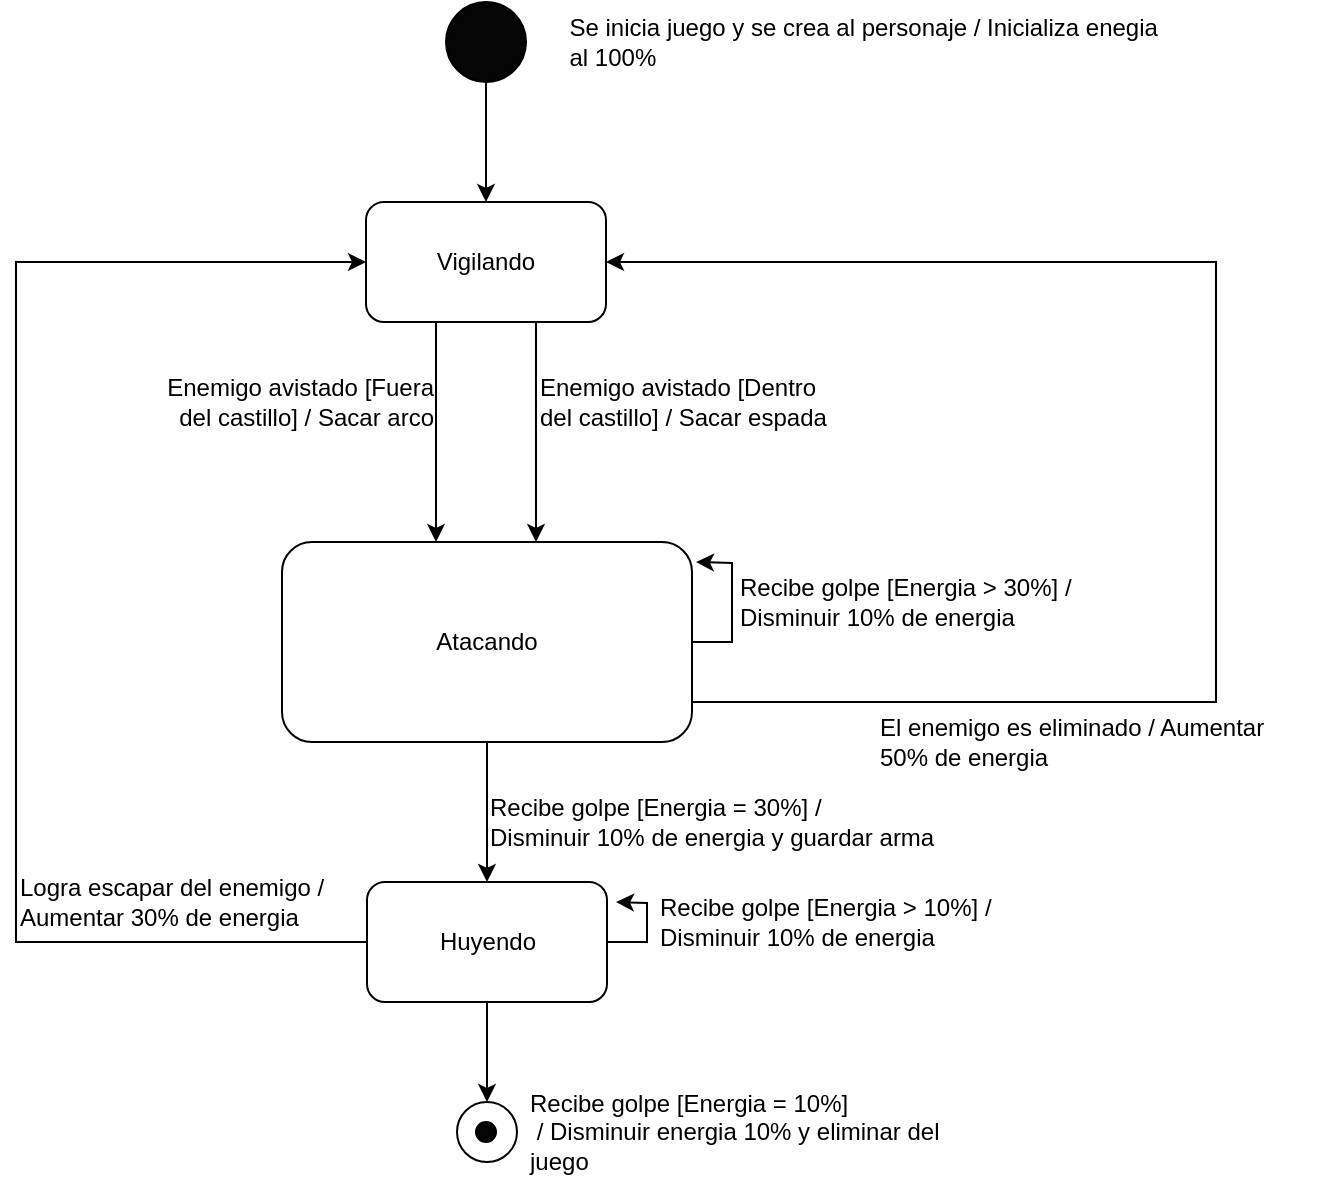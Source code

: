 <mxfile version="24.8.4">
  <diagram name="Page-1" id="xMAfVtjmGuN8jAFTpXv1">
    <mxGraphModel dx="2206" dy="1189" grid="1" gridSize="10" guides="1" tooltips="1" connect="1" arrows="1" fold="1" page="1" pageScale="1" pageWidth="850" pageHeight="1400" math="0" shadow="0">
      <root>
        <mxCell id="0" />
        <mxCell id="1" parent="0" />
        <mxCell id="C3oabb36LTWXgSbHVmGb-19" value="" style="edgeStyle=orthogonalEdgeStyle;rounded=0;orthogonalLoop=1;jettySize=auto;html=1;" edge="1" parent="1" source="C3oabb36LTWXgSbHVmGb-17" target="C3oabb36LTWXgSbHVmGb-18">
          <mxGeometry relative="1" as="geometry" />
        </mxCell>
        <mxCell id="C3oabb36LTWXgSbHVmGb-17" value="" style="ellipse;whiteSpace=wrap;html=1;aspect=fixed;fillColor=#050505;" vertex="1" parent="1">
          <mxGeometry x="325" y="160" width="40" height="40" as="geometry" />
        </mxCell>
        <mxCell id="C3oabb36LTWXgSbHVmGb-18" value="Vigilando" style="rounded=1;whiteSpace=wrap;html=1;" vertex="1" parent="1">
          <mxGeometry x="285" y="260" width="120" height="60" as="geometry" />
        </mxCell>
        <mxCell id="C3oabb36LTWXgSbHVmGb-20" value="&lt;div&gt;Se inicia juego y se crea al personaje / Inicializa enegia&amp;nbsp;&lt;/div&gt;&lt;div align=&quot;left&quot;&gt;al 100%&lt;/div&gt;" style="text;html=1;align=center;verticalAlign=middle;resizable=0;points=[];autosize=1;strokeColor=none;fillColor=none;" vertex="1" parent="1">
          <mxGeometry x="370" y="160" width="330" height="40" as="geometry" />
        </mxCell>
        <mxCell id="C3oabb36LTWXgSbHVmGb-28" style="edgeStyle=orthogonalEdgeStyle;rounded=0;orthogonalLoop=1;jettySize=auto;html=1;" edge="1" parent="1" source="C3oabb36LTWXgSbHVmGb-21">
          <mxGeometry relative="1" as="geometry">
            <mxPoint x="450" y="440" as="targetPoint" />
          </mxGeometry>
        </mxCell>
        <mxCell id="C3oabb36LTWXgSbHVmGb-29" style="edgeStyle=orthogonalEdgeStyle;rounded=0;orthogonalLoop=1;jettySize=auto;html=1;entryX=1;entryY=0.5;entryDx=0;entryDy=0;" edge="1" parent="1" source="C3oabb36LTWXgSbHVmGb-21" target="C3oabb36LTWXgSbHVmGb-18">
          <mxGeometry relative="1" as="geometry">
            <Array as="points">
              <mxPoint x="710" y="510" />
              <mxPoint x="710" y="290" />
            </Array>
          </mxGeometry>
        </mxCell>
        <mxCell id="C3oabb36LTWXgSbHVmGb-33" value="" style="edgeStyle=orthogonalEdgeStyle;rounded=0;orthogonalLoop=1;jettySize=auto;html=1;" edge="1" parent="1" source="C3oabb36LTWXgSbHVmGb-21" target="C3oabb36LTWXgSbHVmGb-32">
          <mxGeometry relative="1" as="geometry" />
        </mxCell>
        <mxCell id="C3oabb36LTWXgSbHVmGb-21" value="Atacando" style="rounded=1;whiteSpace=wrap;html=1;" vertex="1" parent="1">
          <mxGeometry x="243" y="430" width="205" height="100" as="geometry" />
        </mxCell>
        <mxCell id="C3oabb36LTWXgSbHVmGb-23" value="" style="edgeStyle=orthogonalEdgeStyle;rounded=0;orthogonalLoop=1;jettySize=auto;html=1;" edge="1" parent="1">
          <mxGeometry relative="1" as="geometry">
            <mxPoint x="370" y="320" as="sourcePoint" />
            <mxPoint x="370" y="430" as="targetPoint" />
          </mxGeometry>
        </mxCell>
        <mxCell id="C3oabb36LTWXgSbHVmGb-24" value="" style="edgeStyle=orthogonalEdgeStyle;rounded=0;orthogonalLoop=1;jettySize=auto;html=1;" edge="1" parent="1">
          <mxGeometry relative="1" as="geometry">
            <mxPoint x="320" y="320" as="sourcePoint" />
            <mxPoint x="320" y="430" as="targetPoint" />
          </mxGeometry>
        </mxCell>
        <mxCell id="C3oabb36LTWXgSbHVmGb-25" value="&lt;div&gt;Enemigo avistado [Dentro&amp;nbsp;&lt;/div&gt;&lt;div&gt;del castillo] / Sacar espada&lt;br&gt;&lt;/div&gt;" style="text;html=1;align=left;verticalAlign=middle;resizable=0;points=[];autosize=1;strokeColor=none;fillColor=none;" vertex="1" parent="1">
          <mxGeometry x="370" y="340" width="170" height="40" as="geometry" />
        </mxCell>
        <mxCell id="C3oabb36LTWXgSbHVmGb-26" value="&lt;div&gt;Enemigo avistado [Fuera&lt;/div&gt;&lt;div&gt;del castillo] / Sacar arco&lt;br&gt;&lt;/div&gt;" style="text;html=1;align=right;verticalAlign=middle;resizable=0;points=[];autosize=1;strokeColor=none;fillColor=none;" vertex="1" parent="1">
          <mxGeometry x="160" y="340" width="160" height="40" as="geometry" />
        </mxCell>
        <mxCell id="C3oabb36LTWXgSbHVmGb-27" value="&lt;div&gt;Recibe golpe [Energia &amp;gt; 30%] /&lt;/div&gt;&lt;div&gt;Disminuir 10% de energia&lt;br&gt;&lt;/div&gt;" style="text;html=1;align=left;verticalAlign=middle;resizable=0;points=[];autosize=1;strokeColor=none;fillColor=none;" vertex="1" parent="1">
          <mxGeometry x="470" y="440" width="190" height="40" as="geometry" />
        </mxCell>
        <mxCell id="C3oabb36LTWXgSbHVmGb-30" value="&lt;div&gt;El enemigo es eliminado / Aumentar&lt;/div&gt;&lt;div&gt;50% de energia&lt;br&gt;&lt;/div&gt;" style="text;html=1;align=left;verticalAlign=middle;resizable=0;points=[];autosize=1;strokeColor=none;fillColor=none;" vertex="1" parent="1">
          <mxGeometry x="540" y="510" width="220" height="40" as="geometry" />
        </mxCell>
        <mxCell id="C3oabb36LTWXgSbHVmGb-37" style="edgeStyle=orthogonalEdgeStyle;rounded=0;orthogonalLoop=1;jettySize=auto;html=1;" edge="1" parent="1" source="C3oabb36LTWXgSbHVmGb-32">
          <mxGeometry relative="1" as="geometry">
            <mxPoint x="410" y="610.0" as="targetPoint" />
          </mxGeometry>
        </mxCell>
        <mxCell id="C3oabb36LTWXgSbHVmGb-44" style="edgeStyle=orthogonalEdgeStyle;rounded=0;orthogonalLoop=1;jettySize=auto;html=1;entryX=0.5;entryY=0;entryDx=0;entryDy=0;" edge="1" parent="1" source="C3oabb36LTWXgSbHVmGb-32" target="C3oabb36LTWXgSbHVmGb-39">
          <mxGeometry relative="1" as="geometry" />
        </mxCell>
        <mxCell id="C3oabb36LTWXgSbHVmGb-46" style="edgeStyle=orthogonalEdgeStyle;rounded=0;orthogonalLoop=1;jettySize=auto;html=1;entryX=0;entryY=0.5;entryDx=0;entryDy=0;" edge="1" parent="1" source="C3oabb36LTWXgSbHVmGb-32" target="C3oabb36LTWXgSbHVmGb-18">
          <mxGeometry relative="1" as="geometry">
            <Array as="points">
              <mxPoint x="110" y="630" />
              <mxPoint x="110" y="290" />
            </Array>
          </mxGeometry>
        </mxCell>
        <mxCell id="C3oabb36LTWXgSbHVmGb-32" value="Huyendo" style="rounded=1;whiteSpace=wrap;html=1;" vertex="1" parent="1">
          <mxGeometry x="285.5" y="600" width="120" height="60" as="geometry" />
        </mxCell>
        <mxCell id="C3oabb36LTWXgSbHVmGb-34" value="&lt;div&gt;Recibe golpe [Energia = 30%] /&lt;/div&gt;&lt;div&gt;Disminuir 10% de energia y guardar arma&lt;br&gt;&lt;/div&gt;" style="text;html=1;align=left;verticalAlign=middle;resizable=0;points=[];autosize=1;strokeColor=none;fillColor=none;" vertex="1" parent="1">
          <mxGeometry x="345" y="550" width="250" height="40" as="geometry" />
        </mxCell>
        <mxCell id="C3oabb36LTWXgSbHVmGb-36" value="&lt;div&gt;Recibe golpe [Energia &amp;gt; 10%] /&lt;/div&gt;&lt;div&gt;Disminuir 10% de energia&lt;br&gt;&lt;/div&gt;" style="text;html=1;align=left;verticalAlign=middle;resizable=0;points=[];autosize=1;strokeColor=none;fillColor=none;" vertex="1" parent="1">
          <mxGeometry x="430" y="600" width="190" height="40" as="geometry" />
        </mxCell>
        <mxCell id="C3oabb36LTWXgSbHVmGb-39" value="" style="ellipse;whiteSpace=wrap;html=1;aspect=fixed;fillColor=#ffffff;" vertex="1" parent="1">
          <mxGeometry x="330.5" y="710" width="30" height="30" as="geometry" />
        </mxCell>
        <mxCell id="C3oabb36LTWXgSbHVmGb-42" value="" style="ellipse;whiteSpace=wrap;html=1;aspect=fixed;fillColor=#050505;" vertex="1" parent="1">
          <mxGeometry x="340" y="720" width="10" height="10" as="geometry" />
        </mxCell>
        <mxCell id="C3oabb36LTWXgSbHVmGb-45" value="&lt;div&gt;Recibe golpe [Energia = 10%]&lt;br&gt;&lt;/div&gt;&lt;div&gt;&amp;nbsp;/ Disminuir energia 10% y eliminar del&lt;/div&gt;&lt;div&gt;juego&lt;br&gt;&lt;/div&gt;" style="text;html=1;align=left;verticalAlign=middle;resizable=0;points=[];autosize=1;strokeColor=none;fillColor=none;" vertex="1" parent="1">
          <mxGeometry x="365" y="695" width="240" height="60" as="geometry" />
        </mxCell>
        <mxCell id="C3oabb36LTWXgSbHVmGb-47" value="&lt;div&gt;Logra escapar del enemigo /&lt;/div&gt;&lt;div&gt;Aumentar 30% de energia&lt;br&gt;&lt;/div&gt;" style="text;html=1;align=left;verticalAlign=middle;resizable=0;points=[];autosize=1;strokeColor=none;fillColor=none;" vertex="1" parent="1">
          <mxGeometry x="110" y="590" width="180" height="40" as="geometry" />
        </mxCell>
      </root>
    </mxGraphModel>
  </diagram>
</mxfile>
